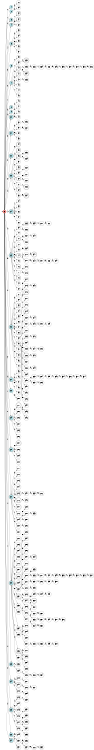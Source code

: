 digraph APTAALF {
__start0 [style = invis, shape = none, label = "", width = 0, height = 0];

rankdir=LR;
size="8,5";

s0 [style="filled", color="black", fillcolor="#ff817b" shape="circle", label="q0"];
s1 [style="filled", color="black", fillcolor="powderblue" shape="circle", label="q1"];
s2 [style="filled", color="black", fillcolor="powderblue" shape="circle", label="q2"];
s3 [style="rounded,filled", color="black", fillcolor="powderblue" shape="doublecircle", label="q3"];
s4 [style="rounded,filled", color="black", fillcolor="powderblue" shape="doublecircle", label="q4"];
s5 [style="rounded,filled", color="black", fillcolor="powderblue" shape="doublecircle", label="q5"];
s6 [style="filled", color="black", fillcolor="powderblue" shape="circle", label="q6"];
s7 [style="rounded,filled", color="black", fillcolor="powderblue" shape="doublecircle", label="q7"];
s8 [style="rounded,filled", color="black", fillcolor="powderblue" shape="doublecircle", label="q8"];
s9 [style="filled", color="black", fillcolor="powderblue" shape="circle", label="q9"];
s10 [style="rounded,filled", color="black", fillcolor="powderblue" shape="doublecircle", label="q10"];
s11 [style="rounded,filled", color="black", fillcolor="powderblue" shape="doublecircle", label="q11"];
s12 [style="rounded,filled", color="black", fillcolor="powderblue" shape="doublecircle", label="q12"];
s13 [style="rounded,filled", color="black", fillcolor="powderblue" shape="doublecircle", label="q13"];
s14 [style="rounded,filled", color="black", fillcolor="powderblue" shape="doublecircle", label="q14"];
s15 [style="rounded,filled", color="black", fillcolor="powderblue" shape="doublecircle", label="q15"];
s16 [style="rounded,filled", color="black", fillcolor="powderblue" shape="doublecircle", label="q16"];
s17 [style="rounded,filled", color="black", fillcolor="powderblue" shape="doublecircle", label="q17"];
s18 [style="filled", color="black", fillcolor="powderblue" shape="circle", label="q18"];
s19 [style="rounded,filled", color="black", fillcolor="powderblue" shape="doublecircle", label="q19"];
s20 [style="rounded,filled", color="black", fillcolor="powderblue" shape="doublecircle", label="q20"];
s21 [style="rounded,filled", color="black", fillcolor="powderblue" shape="doublecircle", label="q21"];
s22 [style="rounded,filled", color="black", fillcolor="powderblue" shape="doublecircle", label="q22"];
s23 [style="filled", color="black", fillcolor="powderblue" shape="circle", label="q23"];
s24 [style="filled", color="black", fillcolor="powderblue" shape="circle", label="q24"];
s25 [style="rounded,filled", color="black", fillcolor="powderblue" shape="doublecircle", label="q25"];
s26 [style="filled", color="black", fillcolor="powderblue" shape="circle", label="q26"];
s27 [style="rounded,filled", color="black", fillcolor="powderblue" shape="doublecircle", label="q27"];
s28 [style="filled", color="black", fillcolor="white" shape="circle", label="q28"];
s29 [style="filled", color="black", fillcolor="white" shape="circle", label="q29"];
s30 [style="rounded,filled", color="black", fillcolor="white" shape="doublecircle", label="q30"];
s31 [style="rounded,filled", color="black", fillcolor="white" shape="doublecircle", label="q31"];
s32 [style="filled", color="black", fillcolor="white" shape="circle", label="q32"];
s33 [style="filled", color="black", fillcolor="white" shape="circle", label="q33"];
s34 [style="filled", color="black", fillcolor="white" shape="circle", label="q34"];
s35 [style="filled", color="black", fillcolor="white" shape="circle", label="q35"];
s36 [style="filled", color="black", fillcolor="white" shape="circle", label="q36"];
s37 [style="filled", color="black", fillcolor="white" shape="circle", label="q37"];
s38 [style="filled", color="black", fillcolor="white" shape="circle", label="q38"];
s39 [style="filled", color="black", fillcolor="white" shape="circle", label="q39"];
s40 [style="rounded,filled", color="black", fillcolor="white" shape="doublecircle", label="q40"];
s41 [style="rounded,filled", color="black", fillcolor="white" shape="doublecircle", label="q41"];
s42 [style="filled", color="black", fillcolor="white" shape="circle", label="q42"];
s43 [style="filled", color="black", fillcolor="white" shape="circle", label="q43"];
s44 [style="filled", color="black", fillcolor="white" shape="circle", label="q44"];
s45 [style="filled", color="black", fillcolor="white" shape="circle", label="q45"];
s46 [style="filled", color="black", fillcolor="white" shape="circle", label="q46"];
s47 [style="filled", color="black", fillcolor="white" shape="circle", label="q47"];
s48 [style="filled", color="black", fillcolor="white" shape="circle", label="q48"];
s49 [style="filled", color="black", fillcolor="white" shape="circle", label="q49"];
s50 [style="filled", color="black", fillcolor="white" shape="circle", label="q50"];
s51 [style="filled", color="black", fillcolor="white" shape="circle", label="q51"];
s52 [style="filled", color="black", fillcolor="white" shape="circle", label="q52"];
s53 [style="filled", color="black", fillcolor="white" shape="circle", label="q53"];
s54 [style="rounded,filled", color="black", fillcolor="white" shape="doublecircle", label="q54"];
s55 [style="rounded,filled", color="black", fillcolor="white" shape="doublecircle", label="q55"];
s56 [style="rounded,filled", color="black", fillcolor="white" shape="doublecircle", label="q56"];
s57 [style="filled", color="black", fillcolor="white" shape="circle", label="q57"];
s58 [style="rounded,filled", color="black", fillcolor="white" shape="doublecircle", label="q58"];
s59 [style="filled", color="black", fillcolor="white" shape="circle", label="q59"];
s60 [style="rounded,filled", color="black", fillcolor="white" shape="doublecircle", label="q60"];
s61 [style="filled", color="black", fillcolor="white" shape="circle", label="q61"];
s62 [style="rounded,filled", color="black", fillcolor="white" shape="doublecircle", label="q62"];
s63 [style="filled", color="black", fillcolor="white" shape="circle", label="q63"];
s64 [style="filled", color="black", fillcolor="white" shape="circle", label="q64"];
s65 [style="filled", color="black", fillcolor="white" shape="circle", label="q65"];
s66 [style="filled", color="black", fillcolor="white" shape="circle", label="q66"];
s67 [style="filled", color="black", fillcolor="white" shape="circle", label="q67"];
s68 [style="filled", color="black", fillcolor="white" shape="circle", label="q68"];
s69 [style="filled", color="black", fillcolor="white" shape="circle", label="q69"];
s70 [style="filled", color="black", fillcolor="white" shape="circle", label="q70"];
s71 [style="rounded,filled", color="black", fillcolor="white" shape="doublecircle", label="q71"];
s72 [style="filled", color="black", fillcolor="white" shape="circle", label="q72"];
s73 [style="filled", color="black", fillcolor="white" shape="circle", label="q73"];
s74 [style="rounded,filled", color="black", fillcolor="white" shape="doublecircle", label="q74"];
s75 [style="filled", color="black", fillcolor="white" shape="circle", label="q75"];
s76 [style="rounded,filled", color="black", fillcolor="white" shape="doublecircle", label="q76"];
s77 [style="filled", color="black", fillcolor="white" shape="circle", label="q77"];
s78 [style="rounded,filled", color="black", fillcolor="white" shape="doublecircle", label="q78"];
s79 [style="filled", color="black", fillcolor="white" shape="circle", label="q79"];
s80 [style="filled", color="black", fillcolor="white" shape="circle", label="q80"];
s81 [style="filled", color="black", fillcolor="white" shape="circle", label="q81"];
s82 [style="filled", color="black", fillcolor="white" shape="circle", label="q82"];
s83 [style="rounded,filled", color="black", fillcolor="white" shape="doublecircle", label="q83"];
s84 [style="filled", color="black", fillcolor="white" shape="circle", label="q84"];
s85 [style="filled", color="black", fillcolor="white" shape="circle", label="q85"];
s86 [style="filled", color="black", fillcolor="white" shape="circle", label="q86"];
s87 [style="filled", color="black", fillcolor="white" shape="circle", label="q87"];
s88 [style="rounded,filled", color="black", fillcolor="white" shape="doublecircle", label="q88"];
s89 [style="filled", color="black", fillcolor="white" shape="circle", label="q89"];
s90 [style="rounded,filled", color="black", fillcolor="white" shape="doublecircle", label="q90"];
s91 [style="filled", color="black", fillcolor="white" shape="circle", label="q91"];
s92 [style="rounded,filled", color="black", fillcolor="white" shape="doublecircle", label="q92"];
s93 [style="filled", color="black", fillcolor="white" shape="circle", label="q93"];
s94 [style="filled", color="black", fillcolor="white" shape="circle", label="q94"];
s95 [style="filled", color="black", fillcolor="white" shape="circle", label="q95"];
s96 [style="filled", color="black", fillcolor="white" shape="circle", label="q96"];
s97 [style="filled", color="black", fillcolor="white" shape="circle", label="q97"];
s98 [style="filled", color="black", fillcolor="white" shape="circle", label="q98"];
s99 [style="filled", color="black", fillcolor="white" shape="circle", label="q99"];
s100 [style="filled", color="black", fillcolor="white" shape="circle", label="q100"];
s101 [style="rounded,filled", color="black", fillcolor="white" shape="doublecircle", label="q101"];
s102 [style="filled", color="black", fillcolor="white" shape="circle", label="q102"];
s103 [style="filled", color="black", fillcolor="white" shape="circle", label="q103"];
s104 [style="filled", color="black", fillcolor="white" shape="circle", label="q104"];
s105 [style="filled", color="black", fillcolor="white" shape="circle", label="q105"];
s106 [style="filled", color="black", fillcolor="white" shape="circle", label="q106"];
s107 [style="rounded,filled", color="black", fillcolor="white" shape="doublecircle", label="q107"];
s108 [style="filled", color="black", fillcolor="white" shape="circle", label="q108"];
s109 [style="filled", color="black", fillcolor="white" shape="circle", label="q109"];
s110 [style="filled", color="black", fillcolor="white" shape="circle", label="q110"];
s111 [style="filled", color="black", fillcolor="white" shape="circle", label="q111"];
s112 [style="filled", color="black", fillcolor="white" shape="circle", label="q112"];
s113 [style="filled", color="black", fillcolor="white" shape="circle", label="q113"];
s114 [style="filled", color="black", fillcolor="white" shape="circle", label="q114"];
s115 [style="rounded,filled", color="black", fillcolor="white" shape="doublecircle", label="q115"];
s116 [style="rounded,filled", color="black", fillcolor="white" shape="doublecircle", label="q116"];
s117 [style="rounded,filled", color="black", fillcolor="white" shape="doublecircle", label="q117"];
s118 [style="filled", color="black", fillcolor="white" shape="circle", label="q118"];
s119 [style="filled", color="black", fillcolor="white" shape="circle", label="q119"];
s120 [style="filled", color="black", fillcolor="white" shape="circle", label="q120"];
s121 [style="filled", color="black", fillcolor="white" shape="circle", label="q121"];
s122 [style="filled", color="black", fillcolor="white" shape="circle", label="q122"];
s123 [style="filled", color="black", fillcolor="white" shape="circle", label="q123"];
s124 [style="filled", color="black", fillcolor="white" shape="circle", label="q124"];
s125 [style="filled", color="black", fillcolor="white" shape="circle", label="q125"];
s126 [style="filled", color="black", fillcolor="white" shape="circle", label="q126"];
s127 [style="rounded,filled", color="black", fillcolor="white" shape="doublecircle", label="q127"];
s128 [style="rounded,filled", color="black", fillcolor="white" shape="doublecircle", label="q128"];
s129 [style="filled", color="black", fillcolor="white" shape="circle", label="q129"];
s130 [style="filled", color="black", fillcolor="white" shape="circle", label="q130"];
s131 [style="rounded,filled", color="black", fillcolor="white" shape="doublecircle", label="q131"];
s132 [style="filled", color="black", fillcolor="white" shape="circle", label="q132"];
s133 [style="filled", color="black", fillcolor="white" shape="circle", label="q133"];
s134 [style="filled", color="black", fillcolor="white" shape="circle", label="q134"];
s135 [style="filled", color="black", fillcolor="white" shape="circle", label="q135"];
s136 [style="rounded,filled", color="black", fillcolor="white" shape="doublecircle", label="q136"];
s137 [style="filled", color="black", fillcolor="white" shape="circle", label="q137"];
s138 [style="filled", color="black", fillcolor="white" shape="circle", label="q138"];
s139 [style="filled", color="black", fillcolor="white" shape="circle", label="q139"];
s140 [style="filled", color="black", fillcolor="white" shape="circle", label="q140"];
s141 [style="rounded,filled", color="black", fillcolor="white" shape="doublecircle", label="q141"];
s142 [style="filled", color="black", fillcolor="white" shape="circle", label="q142"];
s143 [style="filled", color="black", fillcolor="white" shape="circle", label="q143"];
s144 [style="filled", color="black", fillcolor="white" shape="circle", label="q144"];
s145 [style="filled", color="black", fillcolor="white" shape="circle", label="q145"];
s146 [style="filled", color="black", fillcolor="white" shape="circle", label="q146"];
s147 [style="filled", color="black", fillcolor="white" shape="circle", label="q147"];
s148 [style="filled", color="black", fillcolor="white" shape="circle", label="q148"];
s149 [style="filled", color="black", fillcolor="white" shape="circle", label="q149"];
s150 [style="filled", color="black", fillcolor="white" shape="circle", label="q150"];
s151 [style="filled", color="black", fillcolor="white" shape="circle", label="q151"];
s152 [style="rounded,filled", color="black", fillcolor="white" shape="doublecircle", label="q152"];
s153 [style="filled", color="black", fillcolor="white" shape="circle", label="q153"];
s154 [style="rounded,filled", color="black", fillcolor="white" shape="doublecircle", label="q154"];
s155 [style="filled", color="black", fillcolor="white" shape="circle", label="q155"];
s156 [style="filled", color="black", fillcolor="white" shape="circle", label="q156"];
s157 [style="filled", color="black", fillcolor="white" shape="circle", label="q157"];
s158 [style="filled", color="black", fillcolor="white" shape="circle", label="q158"];
s159 [style="filled", color="black", fillcolor="white" shape="circle", label="q159"];
s160 [style="filled", color="black", fillcolor="white" shape="circle", label="q160"];
s161 [style="filled", color="black", fillcolor="white" shape="circle", label="q161"];
s162 [style="filled", color="black", fillcolor="white" shape="circle", label="q162"];
s163 [style="rounded,filled", color="black", fillcolor="white" shape="doublecircle", label="q163"];
s164 [style="rounded,filled", color="black", fillcolor="white" shape="doublecircle", label="q164"];
s165 [style="filled", color="black", fillcolor="white" shape="circle", label="q165"];
s166 [style="filled", color="black", fillcolor="white" shape="circle", label="q166"];
s167 [style="filled", color="black", fillcolor="white" shape="circle", label="q167"];
s168 [style="filled", color="black", fillcolor="white" shape="circle", label="q168"];
s169 [style="filled", color="black", fillcolor="white" shape="circle", label="q169"];
s170 [style="filled", color="black", fillcolor="white" shape="circle", label="q170"];
s171 [style="filled", color="black", fillcolor="white" shape="circle", label="q171"];
s172 [style="filled", color="black", fillcolor="white" shape="circle", label="q172"];
s173 [style="filled", color="black", fillcolor="white" shape="circle", label="q173"];
s174 [style="filled", color="black", fillcolor="white" shape="circle", label="q174"];
s175 [style="filled", color="black", fillcolor="white" shape="circle", label="q175"];
s176 [style="rounded,filled", color="black", fillcolor="white" shape="doublecircle", label="q176"];
s177 [style="filled", color="black", fillcolor="white" shape="circle", label="q177"];
s178 [style="filled", color="black", fillcolor="white" shape="circle", label="q178"];
s179 [style="rounded,filled", color="black", fillcolor="white" shape="doublecircle", label="q179"];
s180 [style="filled", color="black", fillcolor="white" shape="circle", label="q180"];
s181 [style="filled", color="black", fillcolor="white" shape="circle", label="q181"];
s182 [style="filled", color="black", fillcolor="white" shape="circle", label="q182"];
s183 [style="filled", color="black", fillcolor="white" shape="circle", label="q183"];
s184 [style="filled", color="black", fillcolor="white" shape="circle", label="q184"];
s185 [style="filled", color="black", fillcolor="white" shape="circle", label="q185"];
s186 [style="rounded,filled", color="black", fillcolor="white" shape="doublecircle", label="q186"];
s187 [style="filled", color="black", fillcolor="white" shape="circle", label="q187"];
s188 [style="filled", color="black", fillcolor="white" shape="circle", label="q188"];
s189 [style="filled", color="black", fillcolor="white" shape="circle", label="q189"];
s190 [style="filled", color="black", fillcolor="white" shape="circle", label="q190"];
s191 [style="filled", color="black", fillcolor="white" shape="circle", label="q191"];
s192 [style="filled", color="black", fillcolor="white" shape="circle", label="q192"];
s193 [style="filled", color="black", fillcolor="white" shape="circle", label="q193"];
s194 [style="filled", color="black", fillcolor="white" shape="circle", label="q194"];
s195 [style="filled", color="black", fillcolor="white" shape="circle", label="q195"];
s196 [style="filled", color="black", fillcolor="white" shape="circle", label="q196"];
s197 [style="filled", color="black", fillcolor="white" shape="circle", label="q197"];
s198 [style="filled", color="black", fillcolor="white" shape="circle", label="q198"];
s199 [style="filled", color="black", fillcolor="white" shape="circle", label="q199"];
s200 [style="filled", color="black", fillcolor="white" shape="circle", label="q200"];
s201 [style="filled", color="black", fillcolor="white" shape="circle", label="q201"];
s202 [style="filled", color="black", fillcolor="white" shape="circle", label="q202"];
s203 [style="filled", color="black", fillcolor="white" shape="circle", label="q203"];
s204 [style="filled", color="black", fillcolor="white" shape="circle", label="q204"];
s205 [style="filled", color="black", fillcolor="white" shape="circle", label="q205"];
s206 [style="filled", color="black", fillcolor="white" shape="circle", label="q206"];
s207 [style="filled", color="black", fillcolor="white" shape="circle", label="q207"];
s208 [style="filled", color="black", fillcolor="white" shape="circle", label="q208"];
s209 [style="filled", color="black", fillcolor="white" shape="circle", label="q209"];
s210 [style="filled", color="black", fillcolor="white" shape="circle", label="q210"];
s211 [style="filled", color="black", fillcolor="white" shape="circle", label="q211"];
s212 [style="filled", color="black", fillcolor="white" shape="circle", label="q212"];
s213 [style="filled", color="black", fillcolor="white" shape="circle", label="q213"];
s214 [style="filled", color="black", fillcolor="white" shape="circle", label="q214"];
s215 [style="filled", color="black", fillcolor="white" shape="circle", label="q215"];
s216 [style="filled", color="black", fillcolor="white" shape="circle", label="q216"];
s217 [style="filled", color="black", fillcolor="white" shape="circle", label="q217"];
s218 [style="filled", color="black", fillcolor="white" shape="circle", label="q218"];
s219 [style="filled", color="black", fillcolor="white" shape="circle", label="q219"];
s220 [style="filled", color="black", fillcolor="white" shape="circle", label="q220"];
s221 [style="filled", color="black", fillcolor="white" shape="circle", label="q221"];
s222 [style="filled", color="black", fillcolor="white" shape="circle", label="q222"];
s223 [style="filled", color="black", fillcolor="white" shape="circle", label="q223"];
s224 [style="filled", color="black", fillcolor="white" shape="circle", label="q224"];
s225 [style="filled", color="black", fillcolor="white" shape="circle", label="q225"];
s226 [style="filled", color="black", fillcolor="white" shape="circle", label="q226"];
s227 [style="filled", color="black", fillcolor="white" shape="circle", label="q227"];
s228 [style="filled", color="black", fillcolor="white" shape="circle", label="q228"];
s229 [style="filled", color="black", fillcolor="white" shape="circle", label="q229"];
s230 [style="filled", color="black", fillcolor="white" shape="circle", label="q230"];
s231 [style="filled", color="black", fillcolor="white" shape="circle", label="q231"];
s232 [style="filled", color="black", fillcolor="white" shape="circle", label="q232"];
s233 [style="rounded,filled", color="black", fillcolor="white" shape="doublecircle", label="q233"];
s234 [style="filled", color="black", fillcolor="white" shape="circle", label="q234"];
s235 [style="filled", color="black", fillcolor="white" shape="circle", label="q235"];
s236 [style="filled", color="black", fillcolor="white" shape="circle", label="q236"];
s237 [style="filled", color="black", fillcolor="white" shape="circle", label="q237"];
s238 [style="filled", color="black", fillcolor="white" shape="circle", label="q238"];
s239 [style="filled", color="black", fillcolor="white" shape="circle", label="q239"];
s240 [style="filled", color="black", fillcolor="white" shape="circle", label="q240"];
s241 [style="rounded,filled", color="black", fillcolor="white" shape="doublecircle", label="q241"];
s242 [style="filled", color="black", fillcolor="white" shape="circle", label="q242"];
s243 [style="filled", color="black", fillcolor="white" shape="circle", label="q243"];
s244 [style="filled", color="black", fillcolor="white" shape="circle", label="q244"];
s245 [style="filled", color="black", fillcolor="white" shape="circle", label="q245"];
s246 [style="filled", color="black", fillcolor="white" shape="circle", label="q246"];
s247 [style="filled", color="black", fillcolor="white" shape="circle", label="q247"];
s248 [style="filled", color="black", fillcolor="white" shape="circle", label="q248"];
s249 [style="filled", color="black", fillcolor="white" shape="circle", label="q249"];
s250 [style="filled", color="black", fillcolor="white" shape="circle", label="q250"];
s251 [style="filled", color="black", fillcolor="white" shape="circle", label="q251"];
s252 [style="filled", color="black", fillcolor="white" shape="circle", label="q252"];
s253 [style="filled", color="black", fillcolor="white" shape="circle", label="q253"];
s254 [style="rounded,filled", color="black", fillcolor="white" shape="doublecircle", label="q254"];
s255 [style="filled", color="black", fillcolor="white" shape="circle", label="q255"];
s256 [style="filled", color="black", fillcolor="white" shape="circle", label="q256"];
s257 [style="filled", color="black", fillcolor="white" shape="circle", label="q257"];
s258 [style="filled", color="black", fillcolor="white" shape="circle", label="q258"];
s259 [style="filled", color="black", fillcolor="white" shape="circle", label="q259"];
s260 [style="rounded,filled", color="black", fillcolor="white" shape="doublecircle", label="q260"];
s261 [style="filled", color="black", fillcolor="white" shape="circle", label="q261"];
s262 [style="filled", color="black", fillcolor="white" shape="circle", label="q262"];
s263 [style="filled", color="black", fillcolor="white" shape="circle", label="q263"];
s264 [style="filled", color="black", fillcolor="white" shape="circle", label="q264"];
s265 [style="filled", color="black", fillcolor="white" shape="circle", label="q265"];
s266 [style="filled", color="black", fillcolor="white" shape="circle", label="q266"];
s267 [style="filled", color="black", fillcolor="white" shape="circle", label="q267"];
s268 [style="filled", color="black", fillcolor="white" shape="circle", label="q268"];
s269 [style="filled", color="black", fillcolor="white" shape="circle", label="q269"];
s270 [style="filled", color="black", fillcolor="white" shape="circle", label="q270"];
s271 [style="filled", color="black", fillcolor="white" shape="circle", label="q271"];
s272 [style="filled", color="black", fillcolor="white" shape="circle", label="q272"];
s273 [style="filled", color="black", fillcolor="white" shape="circle", label="q273"];
s274 [style="filled", color="black", fillcolor="white" shape="circle", label="q274"];
s275 [style="filled", color="black", fillcolor="white" shape="circle", label="q275"];
s276 [style="filled", color="black", fillcolor="white" shape="circle", label="q276"];
s277 [style="filled", color="black", fillcolor="white" shape="circle", label="q277"];
s278 [style="filled", color="black", fillcolor="white" shape="circle", label="q278"];
s279 [style="filled", color="black", fillcolor="white" shape="circle", label="q279"];
s280 [style="filled", color="black", fillcolor="white" shape="circle", label="q280"];
s281 [style="filled", color="black", fillcolor="white" shape="circle", label="q281"];
s282 [style="filled", color="black", fillcolor="white" shape="circle", label="q282"];
s283 [style="filled", color="black", fillcolor="white" shape="circle", label="q283"];
s284 [style="filled", color="black", fillcolor="white" shape="circle", label="q284"];
s285 [style="filled", color="black", fillcolor="white" shape="circle", label="q285"];
s286 [style="filled", color="black", fillcolor="white" shape="circle", label="q286"];
s287 [style="filled", color="black", fillcolor="white" shape="circle", label="q287"];
s288 [style="filled", color="black", fillcolor="white" shape="circle", label="q288"];
s289 [style="filled", color="black", fillcolor="white" shape="circle", label="q289"];
s290 [style="filled", color="black", fillcolor="white" shape="circle", label="q290"];
s291 [style="filled", color="black", fillcolor="white" shape="circle", label="q291"];
s292 [style="filled", color="black", fillcolor="white" shape="circle", label="q292"];
s293 [style="filled", color="black", fillcolor="white" shape="circle", label="q293"];
s294 [style="filled", color="black", fillcolor="white" shape="circle", label="q294"];
s295 [style="filled", color="black", fillcolor="white" shape="circle", label="q295"];
s296 [style="filled", color="black", fillcolor="white" shape="circle", label="q296"];
s297 [style="filled", color="black", fillcolor="white" shape="circle", label="q297"];
s298 [style="filled", color="black", fillcolor="white" shape="circle", label="q298"];
s299 [style="filled", color="black", fillcolor="white" shape="circle", label="q299"];
s300 [style="filled", color="black", fillcolor="white" shape="circle", label="q300"];
s301 [style="filled", color="black", fillcolor="white" shape="circle", label="q301"];
s302 [style="filled", color="black", fillcolor="white" shape="circle", label="q302"];
s303 [style="filled", color="black", fillcolor="white" shape="circle", label="q303"];
s304 [style="filled", color="black", fillcolor="white" shape="circle", label="q304"];
s305 [style="filled", color="black", fillcolor="white" shape="circle", label="q305"];
s306 [style="filled", color="black", fillcolor="white" shape="circle", label="q306"];
s307 [style="filled", color="black", fillcolor="white" shape="circle", label="q307"];
s308 [style="filled", color="black", fillcolor="white" shape="circle", label="q308"];
s309 [style="filled", color="black", fillcolor="white" shape="circle", label="q309"];
s310 [style="filled", color="black", fillcolor="white" shape="circle", label="q310"];
s311 [style="filled", color="black", fillcolor="white" shape="circle", label="q311"];
s312 [style="filled", color="black", fillcolor="white" shape="circle", label="q312"];
s313 [style="filled", color="black", fillcolor="white" shape="circle", label="q313"];
s314 [style="filled", color="black", fillcolor="white" shape="circle", label="q314"];
s315 [style="filled", color="black", fillcolor="white" shape="circle", label="q315"];
s316 [style="filled", color="black", fillcolor="white" shape="circle", label="q316"];
s317 [style="filled", color="black", fillcolor="white" shape="circle", label="q317"];
subgraph cluster_main { 
	graph [pad=".75", ranksep="0.15", nodesep="0.15"];
	 style=invis; 
	__start0 -> s0 [penwidth=2];
}
s0 -> s1 [label="0"];
s0 -> s2 [label="1"];
s0 -> s3 [label="2"];
s0 -> s4 [label="4"];
s0 -> s5 [label="5"];
s0 -> s6 [label="6"];
s0 -> s7 [label="7"];
s0 -> s8 [label="9"];
s0 -> s9 [label="d"];
s0 -> s10 [label="e"];
s0 -> s11 [label="f"];
s0 -> s12 [label="g"];
s0 -> s13 [label="h"];
s0 -> s14 [label="j"];
s0 -> s15 [label="k"];
s0 -> s16 [label="m"];
s0 -> s17 [label="n"];
s0 -> s18 [label="p"];
s0 -> s19 [label="q"];
s0 -> s20 [label="r"];
s0 -> s21 [label="s"];
s0 -> s22 [label="t"];
s0 -> s23 [label="u"];
s0 -> s24 [label="v"];
s0 -> s25 [label="w"];
s0 -> s26 [label="x"];
s0 -> s27 [label="y"];
s2 -> s28 [label="5"];
s2 -> s29 [label="6"];
s4 -> s30 [label="7"];
s4 -> s31 [label="m"];
s4 -> s32 [label="v"];
s5 -> s33 [label="3"];
s5 -> s34 [label="h"];
s5 -> s35 [label="m"];
s5 -> s36 [label="s"];
s5 -> s37 [label="t"];
s6 -> s38 [label="w"];
s7 -> s39 [label="1"];
s7 -> s40 [label="k"];
s7 -> s41 [label="m"];
s7 -> s42 [label="q"];
s7 -> s43 [label="s"];
s7 -> s44 [label="t"];
s7 -> s45 [label="v"];
s9 -> s46 [label="9"];
s10 -> s47 [label="f"];
s10 -> s48 [label="h"];
s10 -> s49 [label="m"];
s11 -> s50 [label="5"];
s11 -> s51 [label="7"];
s11 -> s52 [label="m"];
s11 -> s53 [label="t"];
s12 -> s54 [label="m"];
s13 -> s55 [label="k"];
s13 -> s56 [label="m"];
s13 -> s57 [label="n"];
s13 -> s58 [label="r"];
s13 -> s59 [label="s"];
s13 -> s60 [label="t"];
s13 -> s61 [label="v"];
s13 -> s62 [label="w"];
s13 -> s63 [label="x"];
s14 -> s64 [label="4"];
s14 -> s65 [label="h"];
s14 -> s66 [label="k"];
s14 -> s67 [label="m"];
s14 -> s68 [label="n"];
s15 -> s69 [label="4"];
s15 -> s70 [label="5"];
s15 -> s71 [label="7"];
s15 -> s72 [label="h"];
s15 -> s73 [label="j"];
s15 -> s74 [label="m"];
s15 -> s75 [label="p"];
s15 -> s76 [label="q"];
s15 -> s77 [label="s"];
s15 -> s78 [label="t"];
s15 -> s79 [label="v"];
s15 -> s80 [label="w"];
s16 -> s81 [label="5"];
s16 -> s82 [label="7"];
s16 -> s83 [label="h"];
s16 -> s84 [label="j"];
s16 -> s85 [label="k"];
s16 -> s86 [label="n"];
s16 -> s87 [label="p"];
s16 -> s88 [label="q"];
s16 -> s89 [label="s"];
s16 -> s90 [label="t"];
s16 -> s91 [label="v"];
s16 -> s92 [label="w"];
s16 -> s93 [label="x"];
s16 -> s94 [label="z"];
s17 -> s95 [label="7"];
s17 -> s96 [label="h"];
s17 -> s97 [label="k"];
s17 -> s98 [label="m"];
s17 -> s99 [label="t"];
s18 -> s100 [label="m"];
s19 -> s101 [label="m"];
s19 -> s102 [label="r"];
s19 -> s103 [label="s"];
s19 -> s104 [label="t"];
s19 -> s105 [label="w"];
s19 -> s106 [label="x"];
s20 -> s107 [label="m"];
s20 -> s108 [label="q"];
s20 -> s109 [label="s"];
s20 -> s110 [label="t"];
s21 -> s111 [label="5"];
s21 -> s112 [label="7"];
s21 -> s113 [label="h"];
s21 -> s114 [label="j"];
s21 -> s115 [label="k"];
s21 -> s116 [label="m"];
s21 -> s117 [label="q"];
s21 -> s118 [label="r"];
s21 -> s119 [label="t"];
s21 -> s120 [label="v"];
s21 -> s121 [label="x"];
s22 -> s122 [label="0"];
s22 -> s123 [label="5"];
s22 -> s124 [label="7"];
s22 -> s125 [label="e"];
s22 -> s126 [label="f"];
s22 -> s127 [label="g"];
s22 -> s128 [label="h"];
s22 -> s129 [label="j"];
s22 -> s130 [label="k"];
s22 -> s131 [label="m"];
s22 -> s132 [label="q"];
s22 -> s133 [label="r"];
s22 -> s134 [label="s"];
s22 -> s135 [label="v"];
s22 -> s136 [label="w"];
s22 -> s137 [label="x"];
s23 -> s138 [label="t"];
s23 -> s139 [label="v"];
s24 -> s140 [label="k"];
s24 -> s141 [label="m"];
s24 -> s142 [label="z"];
s25 -> s143 [label="k"];
s25 -> s144 [label="m"];
s25 -> s145 [label="r"];
s25 -> s146 [label="s"];
s25 -> s147 [label="t"];
s25 -> s148 [label="x"];
s26 -> s149 [label="m"];
s26 -> s150 [label="t"];
s26 -> s151 [label="w"];
s39 -> s152 [label="4"];
s40 -> s153 [label="7"];
s40 -> s154 [label="m"];
s42 -> s155 [label="t"];
s50 -> s156 [label="t"];
s51 -> s157 [label="m"];
s56 -> s158 [label="0"];
s56 -> s159 [label="n"];
s59 -> s160 [label="t"];
s60 -> s161 [label="m"];
s60 -> s162 [label="w"];
s61 -> s163 [label="7"];
s63 -> s164 [label="m"];
s69 -> s165 [label="7"];
s69 -> s166 [label="f"];
s71 -> s167 [label="k"];
s71 -> s168 [label="w"];
s73 -> s169 [label="m"];
s74 -> s170 [label="j"];
s74 -> s171 [label="k"];
s77 -> s172 [label="t"];
s77 -> s173 [label="w"];
s81 -> s174 [label="m"];
s82 -> s175 [label="k"];
s83 -> s176 [label="5"];
s85 -> s177 [label="t"];
s85 -> s178 [label="v"];
s88 -> s179 [label="m"];
s89 -> s180 [label="h"];
s89 -> s181 [label="m"];
s89 -> s182 [label="t"];
s90 -> s183 [label="f"];
s90 -> s184 [label="j"];
s90 -> s185 [label="k"];
s90 -> s186 [label="m"];
s90 -> s187 [label="r"];
s90 -> s188 [label="s"];
s90 -> s189 [label="v"];
s90 -> s190 [label="w"];
s90 -> s191 [label="z"];
s93 -> s192 [label="m"];
s96 -> s193 [label="t"];
s97 -> s194 [label="m"];
s101 -> s195 [label="q"];
s101 -> s196 [label="t"];
s115 -> s197 [label="s"];
s116 -> s198 [label="w"];
s119 -> s199 [label="m"];
s119 -> s200 [label="s"];
s119 -> s201 [label="w"];
s120 -> s202 [label="f"];
s124 -> s203 [label="m"];
s125 -> s204 [label="c"];
s126 -> s205 [label="m"];
s126 -> s206 [label="t"];
s127 -> s207 [label="m"];
s130 -> s208 [label="5"];
s130 -> s209 [label="j"];
s130 -> s210 [label="m"];
s130 -> s211 [label="s"];
s130 -> s212 [label="t"];
s131 -> s213 [label="h"];
s131 -> s214 [label="t"];
s131 -> s215 [label="w"];
s132 -> s216 [label="h"];
s132 -> s217 [label="r"];
s134 -> s218 [label="5"];
s134 -> s219 [label="7"];
s134 -> s220 [label="h"];
s134 -> s221 [label="t"];
s136 -> s222 [label="q"];
s136 -> s223 [label="s"];
s136 -> s224 [label="t"];
s136 -> s225 [label="x"];
s139 -> s226 [label="t"];
s140 -> s227 [label="j"];
s141 -> s228 [label="t"];
s142 -> s229 [label="w"];
s143 -> s230 [label="t"];
s146 -> s231 [label="t"];
s147 -> s232 [label="m"];
s147 -> s233 [label="s"];
s147 -> s234 [label="w"];
s148 -> s235 [label="t"];
s150 -> s236 [label="m"];
s150 -> s237 [label="w"];
s153 -> s238 [label="k"];
s165 -> s239 [label="k"];
s167 -> s240 [label="7"];
s170 -> s241 [label="k"];
s171 -> s242 [label="m"];
s175 -> s243 [label="7"];
s180 -> s244 [label="f"];
s181 -> s245 [label="t"];
s183 -> s246 [label="t"];
s185 -> s247 [label="h"];
s186 -> s248 [label="t"];
s188 -> s249 [label="k"];
s190 -> s250 [label="s"];
s190 -> s251 [label="t"];
s197 -> s252 [label="k"];
s200 -> s253 [label="t"];
s207 -> s254 [label="u"];
s210 -> s255 [label="k"];
s210 -> s256 [label="s"];
s211 -> s257 [label="k"];
s212 -> s258 [label="k"];
s214 -> s259 [label="m"];
s214 -> s260 [label="s"];
s214 -> s261 [label="x"];
s215 -> s262 [label="x"];
s216 -> s263 [label="5"];
s217 -> s264 [label="q"];
s221 -> s265 [label="s"];
s226 -> s266 [label="w"];
s228 -> s267 [label="k"];
s237 -> s268 [label="m"];
s238 -> s269 [label="7"];
s239 -> s270 [label="7"];
s242 -> s271 [label="k"];
s245 -> s272 [label="s"];
s247 -> s273 [label="q"];
s250 -> s274 [label="t"];
s251 -> s275 [label="s"];
s252 -> s276 [label="m"];
s256 -> s277 [label="k"];
s257 -> s278 [label="t"];
s259 -> s279 [label="t"];
s262 -> s280 [label="m"];
s263 -> s281 [label="h"];
s264 -> s282 [label="m"];
s265 -> s283 [label="t"];
s266 -> s284 [label="x"];
s268 -> s285 [label="t"];
s269 -> s286 [label="k"];
s270 -> s287 [label="k"];
s271 -> s288 [label="m"];
s272 -> s289 [label="t"];
s274 -> s290 [label="s"];
s277 -> s291 [label="m"];
s278 -> s292 [label="w"];
s279 -> s293 [label="k"];
s281 -> s294 [label="m"];
s283 -> s295 [label="s"];
s286 -> s296 [label="m"];
s288 -> s297 [label="k"];
s290 -> s298 [label="t"];
s291 -> s299 [label="s"];
s292 -> s300 [label="x"];
s294 -> s301 [label="w"];
s295 -> s302 [label="t"];
s296 -> s303 [label="v"];
s298 -> s304 [label="s"];
s299 -> s305 [label="m"];
s301 -> s306 [label="m"];
s303 -> s307 [label="7"];
s304 -> s308 [label="t"];
s305 -> s309 [label="s"];
s307 -> s310 [label="k"];
s308 -> s311 [label="s"];
s309 -> s312 [label="k"];
s310 -> s313 [label="7"];
s311 -> s314 [label="m"];
s312 -> s315 [label="s"];
s313 -> s316 [label="m"];
s315 -> s317 [label="k"];

}